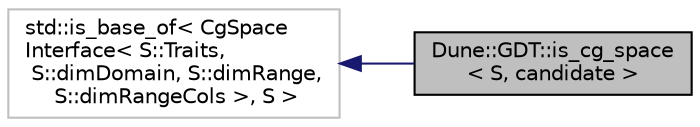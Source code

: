digraph "Dune::GDT::is_cg_space&lt; S, candidate &gt;"
{
  edge [fontname="Helvetica",fontsize="10",labelfontname="Helvetica",labelfontsize="10"];
  node [fontname="Helvetica",fontsize="10",shape=record];
  rankdir="LR";
  Node1 [label="Dune::GDT::is_cg_space\l\< S, candidate \>",height=0.2,width=0.4,color="black", fillcolor="grey75", style="filled", fontcolor="black"];
  Node2 -> Node1 [dir="back",color="midnightblue",fontsize="10",style="solid",fontname="Helvetica"];
  Node2 [label="std::is_base_of\< CgSpace\lInterface\< S::Traits,\l S::dimDomain, S::dimRange,\l S::dimRangeCols \>, S \>",height=0.2,width=0.4,color="grey75", fillcolor="white", style="filled"];
}
